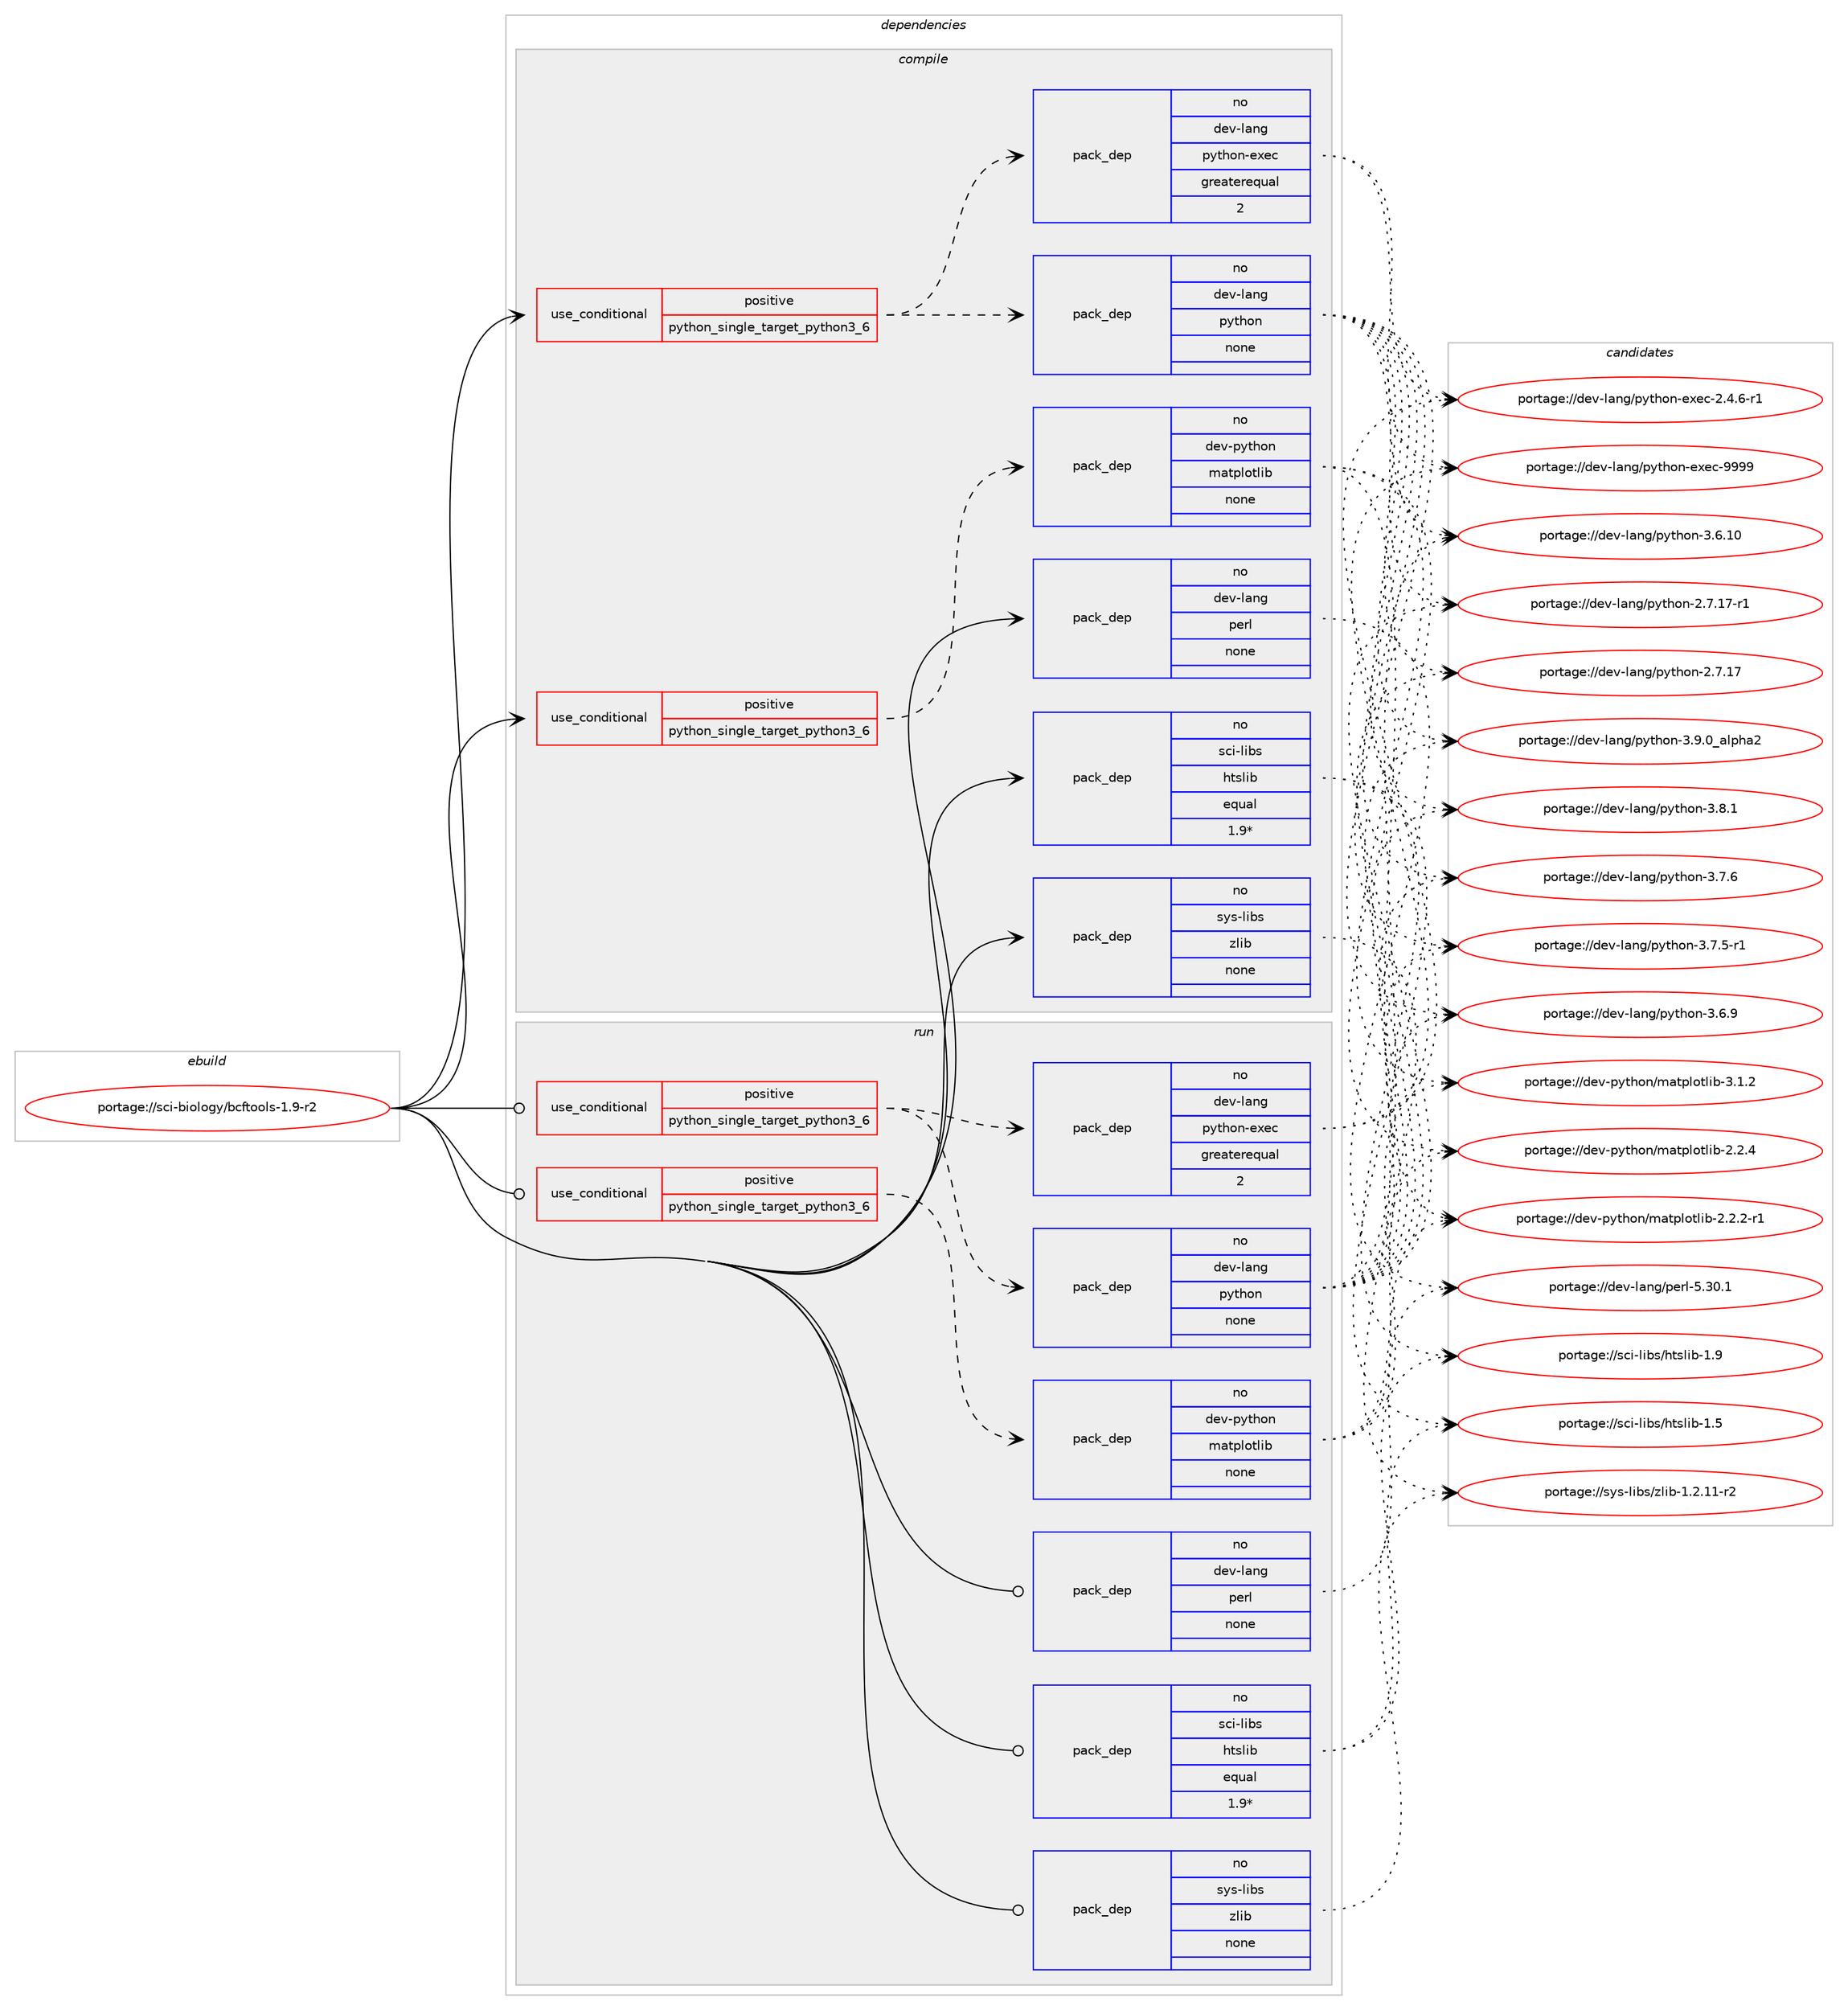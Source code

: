 digraph prolog {

# *************
# Graph options
# *************

newrank=true;
concentrate=true;
compound=true;
graph [rankdir=LR,fontname=Helvetica,fontsize=10,ranksep=1.5];#, ranksep=2.5, nodesep=0.2];
edge  [arrowhead=vee];
node  [fontname=Helvetica,fontsize=10];

# **********
# The ebuild
# **********

subgraph cluster_leftcol {
color=gray;
rank=same;
label=<<i>ebuild</i>>;
id [label="portage://sci-biology/bcftools-1.9-r2", color=red, width=4, href="../sci-biology/bcftools-1.9-r2.svg"];
}

# ****************
# The dependencies
# ****************

subgraph cluster_midcol {
color=gray;
label=<<i>dependencies</i>>;
subgraph cluster_compile {
fillcolor="#eeeeee";
style=filled;
label=<<i>compile</i>>;
subgraph cond19992 {
dependency99114 [label=<<TABLE BORDER="0" CELLBORDER="1" CELLSPACING="0" CELLPADDING="4"><TR><TD ROWSPAN="3" CELLPADDING="10">use_conditional</TD></TR><TR><TD>positive</TD></TR><TR><TD>python_single_target_python3_6</TD></TR></TABLE>>, shape=none, color=red];
subgraph pack77381 {
dependency99115 [label=<<TABLE BORDER="0" CELLBORDER="1" CELLSPACING="0" CELLPADDING="4" WIDTH="220"><TR><TD ROWSPAN="6" CELLPADDING="30">pack_dep</TD></TR><TR><TD WIDTH="110">no</TD></TR><TR><TD>dev-lang</TD></TR><TR><TD>python</TD></TR><TR><TD>none</TD></TR><TR><TD></TD></TR></TABLE>>, shape=none, color=blue];
}
dependency99114:e -> dependency99115:w [weight=20,style="dashed",arrowhead="vee"];
subgraph pack77382 {
dependency99116 [label=<<TABLE BORDER="0" CELLBORDER="1" CELLSPACING="0" CELLPADDING="4" WIDTH="220"><TR><TD ROWSPAN="6" CELLPADDING="30">pack_dep</TD></TR><TR><TD WIDTH="110">no</TD></TR><TR><TD>dev-lang</TD></TR><TR><TD>python-exec</TD></TR><TR><TD>greaterequal</TD></TR><TR><TD>2</TD></TR></TABLE>>, shape=none, color=blue];
}
dependency99114:e -> dependency99116:w [weight=20,style="dashed",arrowhead="vee"];
}
id:e -> dependency99114:w [weight=20,style="solid",arrowhead="vee"];
subgraph cond19993 {
dependency99117 [label=<<TABLE BORDER="0" CELLBORDER="1" CELLSPACING="0" CELLPADDING="4"><TR><TD ROWSPAN="3" CELLPADDING="10">use_conditional</TD></TR><TR><TD>positive</TD></TR><TR><TD>python_single_target_python3_6</TD></TR></TABLE>>, shape=none, color=red];
subgraph pack77383 {
dependency99118 [label=<<TABLE BORDER="0" CELLBORDER="1" CELLSPACING="0" CELLPADDING="4" WIDTH="220"><TR><TD ROWSPAN="6" CELLPADDING="30">pack_dep</TD></TR><TR><TD WIDTH="110">no</TD></TR><TR><TD>dev-python</TD></TR><TR><TD>matplotlib</TD></TR><TR><TD>none</TD></TR><TR><TD></TD></TR></TABLE>>, shape=none, color=blue];
}
dependency99117:e -> dependency99118:w [weight=20,style="dashed",arrowhead="vee"];
}
id:e -> dependency99117:w [weight=20,style="solid",arrowhead="vee"];
subgraph pack77384 {
dependency99119 [label=<<TABLE BORDER="0" CELLBORDER="1" CELLSPACING="0" CELLPADDING="4" WIDTH="220"><TR><TD ROWSPAN="6" CELLPADDING="30">pack_dep</TD></TR><TR><TD WIDTH="110">no</TD></TR><TR><TD>dev-lang</TD></TR><TR><TD>perl</TD></TR><TR><TD>none</TD></TR><TR><TD></TD></TR></TABLE>>, shape=none, color=blue];
}
id:e -> dependency99119:w [weight=20,style="solid",arrowhead="vee"];
subgraph pack77385 {
dependency99120 [label=<<TABLE BORDER="0" CELLBORDER="1" CELLSPACING="0" CELLPADDING="4" WIDTH="220"><TR><TD ROWSPAN="6" CELLPADDING="30">pack_dep</TD></TR><TR><TD WIDTH="110">no</TD></TR><TR><TD>sci-libs</TD></TR><TR><TD>htslib</TD></TR><TR><TD>equal</TD></TR><TR><TD>1.9*</TD></TR></TABLE>>, shape=none, color=blue];
}
id:e -> dependency99120:w [weight=20,style="solid",arrowhead="vee"];
subgraph pack77386 {
dependency99121 [label=<<TABLE BORDER="0" CELLBORDER="1" CELLSPACING="0" CELLPADDING="4" WIDTH="220"><TR><TD ROWSPAN="6" CELLPADDING="30">pack_dep</TD></TR><TR><TD WIDTH="110">no</TD></TR><TR><TD>sys-libs</TD></TR><TR><TD>zlib</TD></TR><TR><TD>none</TD></TR><TR><TD></TD></TR></TABLE>>, shape=none, color=blue];
}
id:e -> dependency99121:w [weight=20,style="solid",arrowhead="vee"];
}
subgraph cluster_compileandrun {
fillcolor="#eeeeee";
style=filled;
label=<<i>compile and run</i>>;
}
subgraph cluster_run {
fillcolor="#eeeeee";
style=filled;
label=<<i>run</i>>;
subgraph cond19994 {
dependency99122 [label=<<TABLE BORDER="0" CELLBORDER="1" CELLSPACING="0" CELLPADDING="4"><TR><TD ROWSPAN="3" CELLPADDING="10">use_conditional</TD></TR><TR><TD>positive</TD></TR><TR><TD>python_single_target_python3_6</TD></TR></TABLE>>, shape=none, color=red];
subgraph pack77387 {
dependency99123 [label=<<TABLE BORDER="0" CELLBORDER="1" CELLSPACING="0" CELLPADDING="4" WIDTH="220"><TR><TD ROWSPAN="6" CELLPADDING="30">pack_dep</TD></TR><TR><TD WIDTH="110">no</TD></TR><TR><TD>dev-lang</TD></TR><TR><TD>python</TD></TR><TR><TD>none</TD></TR><TR><TD></TD></TR></TABLE>>, shape=none, color=blue];
}
dependency99122:e -> dependency99123:w [weight=20,style="dashed",arrowhead="vee"];
subgraph pack77388 {
dependency99124 [label=<<TABLE BORDER="0" CELLBORDER="1" CELLSPACING="0" CELLPADDING="4" WIDTH="220"><TR><TD ROWSPAN="6" CELLPADDING="30">pack_dep</TD></TR><TR><TD WIDTH="110">no</TD></TR><TR><TD>dev-lang</TD></TR><TR><TD>python-exec</TD></TR><TR><TD>greaterequal</TD></TR><TR><TD>2</TD></TR></TABLE>>, shape=none, color=blue];
}
dependency99122:e -> dependency99124:w [weight=20,style="dashed",arrowhead="vee"];
}
id:e -> dependency99122:w [weight=20,style="solid",arrowhead="odot"];
subgraph cond19995 {
dependency99125 [label=<<TABLE BORDER="0" CELLBORDER="1" CELLSPACING="0" CELLPADDING="4"><TR><TD ROWSPAN="3" CELLPADDING="10">use_conditional</TD></TR><TR><TD>positive</TD></TR><TR><TD>python_single_target_python3_6</TD></TR></TABLE>>, shape=none, color=red];
subgraph pack77389 {
dependency99126 [label=<<TABLE BORDER="0" CELLBORDER="1" CELLSPACING="0" CELLPADDING="4" WIDTH="220"><TR><TD ROWSPAN="6" CELLPADDING="30">pack_dep</TD></TR><TR><TD WIDTH="110">no</TD></TR><TR><TD>dev-python</TD></TR><TR><TD>matplotlib</TD></TR><TR><TD>none</TD></TR><TR><TD></TD></TR></TABLE>>, shape=none, color=blue];
}
dependency99125:e -> dependency99126:w [weight=20,style="dashed",arrowhead="vee"];
}
id:e -> dependency99125:w [weight=20,style="solid",arrowhead="odot"];
subgraph pack77390 {
dependency99127 [label=<<TABLE BORDER="0" CELLBORDER="1" CELLSPACING="0" CELLPADDING="4" WIDTH="220"><TR><TD ROWSPAN="6" CELLPADDING="30">pack_dep</TD></TR><TR><TD WIDTH="110">no</TD></TR><TR><TD>dev-lang</TD></TR><TR><TD>perl</TD></TR><TR><TD>none</TD></TR><TR><TD></TD></TR></TABLE>>, shape=none, color=blue];
}
id:e -> dependency99127:w [weight=20,style="solid",arrowhead="odot"];
subgraph pack77391 {
dependency99128 [label=<<TABLE BORDER="0" CELLBORDER="1" CELLSPACING="0" CELLPADDING="4" WIDTH="220"><TR><TD ROWSPAN="6" CELLPADDING="30">pack_dep</TD></TR><TR><TD WIDTH="110">no</TD></TR><TR><TD>sci-libs</TD></TR><TR><TD>htslib</TD></TR><TR><TD>equal</TD></TR><TR><TD>1.9*</TD></TR></TABLE>>, shape=none, color=blue];
}
id:e -> dependency99128:w [weight=20,style="solid",arrowhead="odot"];
subgraph pack77392 {
dependency99129 [label=<<TABLE BORDER="0" CELLBORDER="1" CELLSPACING="0" CELLPADDING="4" WIDTH="220"><TR><TD ROWSPAN="6" CELLPADDING="30">pack_dep</TD></TR><TR><TD WIDTH="110">no</TD></TR><TR><TD>sys-libs</TD></TR><TR><TD>zlib</TD></TR><TR><TD>none</TD></TR><TR><TD></TD></TR></TABLE>>, shape=none, color=blue];
}
id:e -> dependency99129:w [weight=20,style="solid",arrowhead="odot"];
}
}

# **************
# The candidates
# **************

subgraph cluster_choices {
rank=same;
color=gray;
label=<<i>candidates</i>>;

subgraph choice77381 {
color=black;
nodesep=1;
choice10010111845108971101034711212111610411111045514657464895971081121049750 [label="portage://dev-lang/python-3.9.0_alpha2", color=red, width=4,href="../dev-lang/python-3.9.0_alpha2.svg"];
choice100101118451089711010347112121116104111110455146564649 [label="portage://dev-lang/python-3.8.1", color=red, width=4,href="../dev-lang/python-3.8.1.svg"];
choice100101118451089711010347112121116104111110455146554654 [label="portage://dev-lang/python-3.7.6", color=red, width=4,href="../dev-lang/python-3.7.6.svg"];
choice1001011184510897110103471121211161041111104551465546534511449 [label="portage://dev-lang/python-3.7.5-r1", color=red, width=4,href="../dev-lang/python-3.7.5-r1.svg"];
choice100101118451089711010347112121116104111110455146544657 [label="portage://dev-lang/python-3.6.9", color=red, width=4,href="../dev-lang/python-3.6.9.svg"];
choice10010111845108971101034711212111610411111045514654464948 [label="portage://dev-lang/python-3.6.10", color=red, width=4,href="../dev-lang/python-3.6.10.svg"];
choice100101118451089711010347112121116104111110455046554649554511449 [label="portage://dev-lang/python-2.7.17-r1", color=red, width=4,href="../dev-lang/python-2.7.17-r1.svg"];
choice10010111845108971101034711212111610411111045504655464955 [label="portage://dev-lang/python-2.7.17", color=red, width=4,href="../dev-lang/python-2.7.17.svg"];
dependency99115:e -> choice10010111845108971101034711212111610411111045514657464895971081121049750:w [style=dotted,weight="100"];
dependency99115:e -> choice100101118451089711010347112121116104111110455146564649:w [style=dotted,weight="100"];
dependency99115:e -> choice100101118451089711010347112121116104111110455146554654:w [style=dotted,weight="100"];
dependency99115:e -> choice1001011184510897110103471121211161041111104551465546534511449:w [style=dotted,weight="100"];
dependency99115:e -> choice100101118451089711010347112121116104111110455146544657:w [style=dotted,weight="100"];
dependency99115:e -> choice10010111845108971101034711212111610411111045514654464948:w [style=dotted,weight="100"];
dependency99115:e -> choice100101118451089711010347112121116104111110455046554649554511449:w [style=dotted,weight="100"];
dependency99115:e -> choice10010111845108971101034711212111610411111045504655464955:w [style=dotted,weight="100"];
}
subgraph choice77382 {
color=black;
nodesep=1;
choice10010111845108971101034711212111610411111045101120101994557575757 [label="portage://dev-lang/python-exec-9999", color=red, width=4,href="../dev-lang/python-exec-9999.svg"];
choice10010111845108971101034711212111610411111045101120101994550465246544511449 [label="portage://dev-lang/python-exec-2.4.6-r1", color=red, width=4,href="../dev-lang/python-exec-2.4.6-r1.svg"];
dependency99116:e -> choice10010111845108971101034711212111610411111045101120101994557575757:w [style=dotted,weight="100"];
dependency99116:e -> choice10010111845108971101034711212111610411111045101120101994550465246544511449:w [style=dotted,weight="100"];
}
subgraph choice77383 {
color=black;
nodesep=1;
choice10010111845112121116104111110471099711611210811111610810598455146494650 [label="portage://dev-python/matplotlib-3.1.2", color=red, width=4,href="../dev-python/matplotlib-3.1.2.svg"];
choice10010111845112121116104111110471099711611210811111610810598455046504652 [label="portage://dev-python/matplotlib-2.2.4", color=red, width=4,href="../dev-python/matplotlib-2.2.4.svg"];
choice100101118451121211161041111104710997116112108111116108105984550465046504511449 [label="portage://dev-python/matplotlib-2.2.2-r1", color=red, width=4,href="../dev-python/matplotlib-2.2.2-r1.svg"];
dependency99118:e -> choice10010111845112121116104111110471099711611210811111610810598455146494650:w [style=dotted,weight="100"];
dependency99118:e -> choice10010111845112121116104111110471099711611210811111610810598455046504652:w [style=dotted,weight="100"];
dependency99118:e -> choice100101118451121211161041111104710997116112108111116108105984550465046504511449:w [style=dotted,weight="100"];
}
subgraph choice77384 {
color=black;
nodesep=1;
choice10010111845108971101034711210111410845534651484649 [label="portage://dev-lang/perl-5.30.1", color=red, width=4,href="../dev-lang/perl-5.30.1.svg"];
dependency99119:e -> choice10010111845108971101034711210111410845534651484649:w [style=dotted,weight="100"];
}
subgraph choice77385 {
color=black;
nodesep=1;
choice115991054510810598115471041161151081059845494657 [label="portage://sci-libs/htslib-1.9", color=red, width=4,href="../sci-libs/htslib-1.9.svg"];
choice115991054510810598115471041161151081059845494653 [label="portage://sci-libs/htslib-1.5", color=red, width=4,href="../sci-libs/htslib-1.5.svg"];
dependency99120:e -> choice115991054510810598115471041161151081059845494657:w [style=dotted,weight="100"];
dependency99120:e -> choice115991054510810598115471041161151081059845494653:w [style=dotted,weight="100"];
}
subgraph choice77386 {
color=black;
nodesep=1;
choice11512111545108105981154712210810598454946504649494511450 [label="portage://sys-libs/zlib-1.2.11-r2", color=red, width=4,href="../sys-libs/zlib-1.2.11-r2.svg"];
dependency99121:e -> choice11512111545108105981154712210810598454946504649494511450:w [style=dotted,weight="100"];
}
subgraph choice77387 {
color=black;
nodesep=1;
choice10010111845108971101034711212111610411111045514657464895971081121049750 [label="portage://dev-lang/python-3.9.0_alpha2", color=red, width=4,href="../dev-lang/python-3.9.0_alpha2.svg"];
choice100101118451089711010347112121116104111110455146564649 [label="portage://dev-lang/python-3.8.1", color=red, width=4,href="../dev-lang/python-3.8.1.svg"];
choice100101118451089711010347112121116104111110455146554654 [label="portage://dev-lang/python-3.7.6", color=red, width=4,href="../dev-lang/python-3.7.6.svg"];
choice1001011184510897110103471121211161041111104551465546534511449 [label="portage://dev-lang/python-3.7.5-r1", color=red, width=4,href="../dev-lang/python-3.7.5-r1.svg"];
choice100101118451089711010347112121116104111110455146544657 [label="portage://dev-lang/python-3.6.9", color=red, width=4,href="../dev-lang/python-3.6.9.svg"];
choice10010111845108971101034711212111610411111045514654464948 [label="portage://dev-lang/python-3.6.10", color=red, width=4,href="../dev-lang/python-3.6.10.svg"];
choice100101118451089711010347112121116104111110455046554649554511449 [label="portage://dev-lang/python-2.7.17-r1", color=red, width=4,href="../dev-lang/python-2.7.17-r1.svg"];
choice10010111845108971101034711212111610411111045504655464955 [label="portage://dev-lang/python-2.7.17", color=red, width=4,href="../dev-lang/python-2.7.17.svg"];
dependency99123:e -> choice10010111845108971101034711212111610411111045514657464895971081121049750:w [style=dotted,weight="100"];
dependency99123:e -> choice100101118451089711010347112121116104111110455146564649:w [style=dotted,weight="100"];
dependency99123:e -> choice100101118451089711010347112121116104111110455146554654:w [style=dotted,weight="100"];
dependency99123:e -> choice1001011184510897110103471121211161041111104551465546534511449:w [style=dotted,weight="100"];
dependency99123:e -> choice100101118451089711010347112121116104111110455146544657:w [style=dotted,weight="100"];
dependency99123:e -> choice10010111845108971101034711212111610411111045514654464948:w [style=dotted,weight="100"];
dependency99123:e -> choice100101118451089711010347112121116104111110455046554649554511449:w [style=dotted,weight="100"];
dependency99123:e -> choice10010111845108971101034711212111610411111045504655464955:w [style=dotted,weight="100"];
}
subgraph choice77388 {
color=black;
nodesep=1;
choice10010111845108971101034711212111610411111045101120101994557575757 [label="portage://dev-lang/python-exec-9999", color=red, width=4,href="../dev-lang/python-exec-9999.svg"];
choice10010111845108971101034711212111610411111045101120101994550465246544511449 [label="portage://dev-lang/python-exec-2.4.6-r1", color=red, width=4,href="../dev-lang/python-exec-2.4.6-r1.svg"];
dependency99124:e -> choice10010111845108971101034711212111610411111045101120101994557575757:w [style=dotted,weight="100"];
dependency99124:e -> choice10010111845108971101034711212111610411111045101120101994550465246544511449:w [style=dotted,weight="100"];
}
subgraph choice77389 {
color=black;
nodesep=1;
choice10010111845112121116104111110471099711611210811111610810598455146494650 [label="portage://dev-python/matplotlib-3.1.2", color=red, width=4,href="../dev-python/matplotlib-3.1.2.svg"];
choice10010111845112121116104111110471099711611210811111610810598455046504652 [label="portage://dev-python/matplotlib-2.2.4", color=red, width=4,href="../dev-python/matplotlib-2.2.4.svg"];
choice100101118451121211161041111104710997116112108111116108105984550465046504511449 [label="portage://dev-python/matplotlib-2.2.2-r1", color=red, width=4,href="../dev-python/matplotlib-2.2.2-r1.svg"];
dependency99126:e -> choice10010111845112121116104111110471099711611210811111610810598455146494650:w [style=dotted,weight="100"];
dependency99126:e -> choice10010111845112121116104111110471099711611210811111610810598455046504652:w [style=dotted,weight="100"];
dependency99126:e -> choice100101118451121211161041111104710997116112108111116108105984550465046504511449:w [style=dotted,weight="100"];
}
subgraph choice77390 {
color=black;
nodesep=1;
choice10010111845108971101034711210111410845534651484649 [label="portage://dev-lang/perl-5.30.1", color=red, width=4,href="../dev-lang/perl-5.30.1.svg"];
dependency99127:e -> choice10010111845108971101034711210111410845534651484649:w [style=dotted,weight="100"];
}
subgraph choice77391 {
color=black;
nodesep=1;
choice115991054510810598115471041161151081059845494657 [label="portage://sci-libs/htslib-1.9", color=red, width=4,href="../sci-libs/htslib-1.9.svg"];
choice115991054510810598115471041161151081059845494653 [label="portage://sci-libs/htslib-1.5", color=red, width=4,href="../sci-libs/htslib-1.5.svg"];
dependency99128:e -> choice115991054510810598115471041161151081059845494657:w [style=dotted,weight="100"];
dependency99128:e -> choice115991054510810598115471041161151081059845494653:w [style=dotted,weight="100"];
}
subgraph choice77392 {
color=black;
nodesep=1;
choice11512111545108105981154712210810598454946504649494511450 [label="portage://sys-libs/zlib-1.2.11-r2", color=red, width=4,href="../sys-libs/zlib-1.2.11-r2.svg"];
dependency99129:e -> choice11512111545108105981154712210810598454946504649494511450:w [style=dotted,weight="100"];
}
}

}
